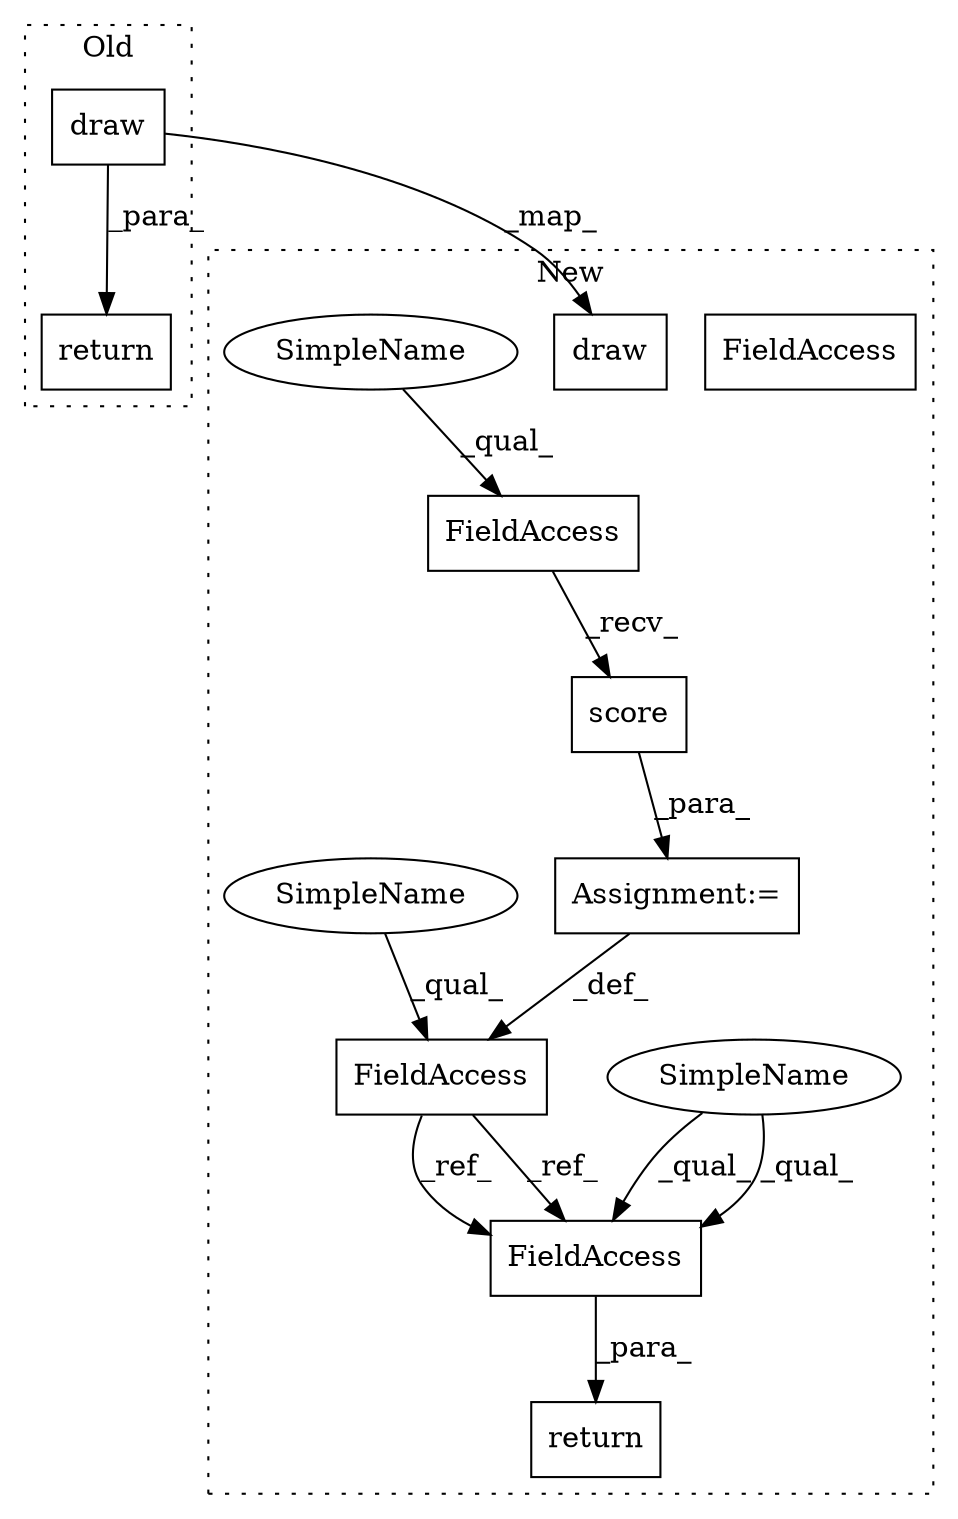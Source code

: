 digraph G {
subgraph cluster0 {
1 [label="return" a="41" s="2823" l="7" shape="box"];
7 [label="draw" a="32" s="2835" l="6" shape="box"];
label = "Old";
style="dotted";
}
subgraph cluster1 {
2 [label="score" a="32" s="2932,2941" l="6,1" shape="box"];
3 [label="return" a="41" s="2948" l="7" shape="box"];
4 [label="FieldAccess" a="22" s="2917" l="14" shape="box"];
5 [label="FieldAccess" a="22" s="2905" l="11" shape="box"];
6 [label="FieldAccess" a="22" s="2955" l="11" shape="box"];
8 [label="draw" a="32" s="2893" l="6" shape="box"];
9 [label="Assignment:=" a="7" s="2916" l="1" shape="box"];
10 [label="SimpleName" a="42" s="2955" l="4" shape="ellipse"];
11 [label="SimpleName" a="42" s="2917" l="4" shape="ellipse"];
12 [label="SimpleName" a="42" s="2905" l="4" shape="ellipse"];
13 [label="FieldAccess" a="22" s="2955" l="11" shape="box"];
label = "New";
style="dotted";
}
2 -> 9 [label="_para_"];
4 -> 2 [label="_recv_"];
5 -> 13 [label="_ref_"];
5 -> 13 [label="_ref_"];
7 -> 8 [label="_map_"];
7 -> 1 [label="_para_"];
9 -> 5 [label="_def_"];
10 -> 13 [label="_qual_"];
10 -> 13 [label="_qual_"];
11 -> 4 [label="_qual_"];
12 -> 5 [label="_qual_"];
13 -> 3 [label="_para_"];
}